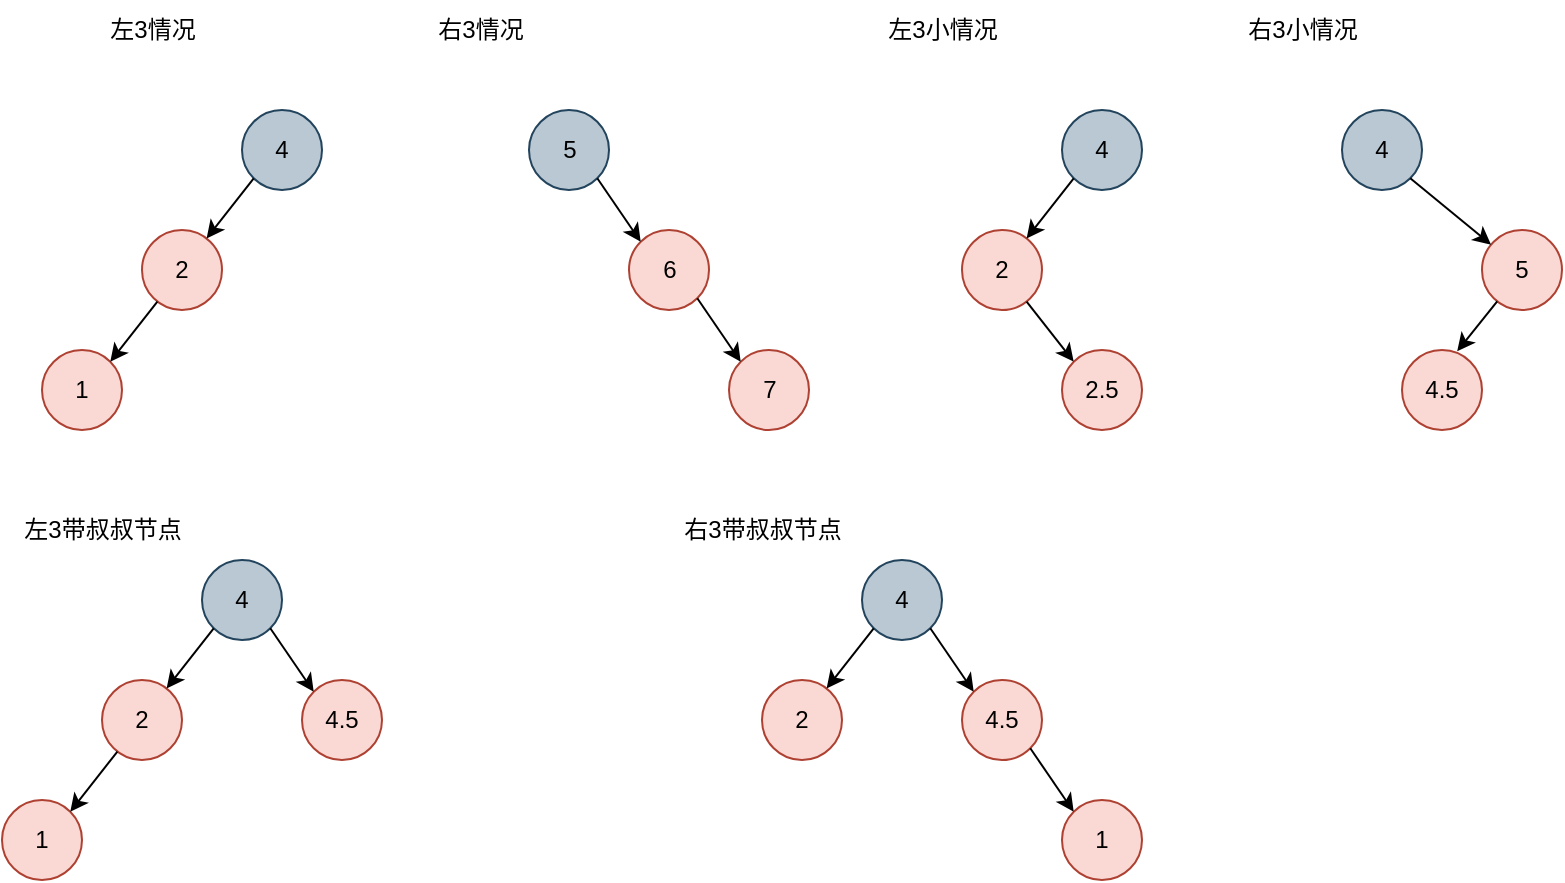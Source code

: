 <mxfile version="20.8.23" type="github">
  <diagram name="第 1 页" id="yHGqQeFRmc9Kj9ZrsHsq">
    <mxGraphModel dx="944" dy="568" grid="1" gridSize="10" guides="1" tooltips="1" connect="1" arrows="1" fold="1" page="1" pageScale="1" pageWidth="827" pageHeight="1169" math="0" shadow="0">
      <root>
        <mxCell id="0" />
        <mxCell id="1" parent="0" />
        <mxCell id="7FRvukNz8RzcdHfqFW1u-4" value="4" style="ellipse;whiteSpace=wrap;html=1;aspect=fixed;fillColor=#bac8d3;strokeColor=#23445d;" vertex="1" parent="1">
          <mxGeometry x="130" y="165" width="40" height="40" as="geometry" />
        </mxCell>
        <mxCell id="7FRvukNz8RzcdHfqFW1u-18" value="2" style="ellipse;whiteSpace=wrap;html=1;aspect=fixed;fillColor=#fad9d5;strokeColor=#ae4132;" vertex="1" parent="1">
          <mxGeometry x="80" y="225" width="40" height="40" as="geometry" />
        </mxCell>
        <mxCell id="7FRvukNz8RzcdHfqFW1u-19" value="1" style="ellipse;whiteSpace=wrap;html=1;aspect=fixed;fillColor=#fad9d5;strokeColor=#ae4132;" vertex="1" parent="1">
          <mxGeometry x="30" y="285" width="40" height="40" as="geometry" />
        </mxCell>
        <mxCell id="7FRvukNz8RzcdHfqFW1u-20" value="" style="endArrow=classic;html=1;rounded=0;exitX=0;exitY=1;exitDx=0;exitDy=0;" edge="1" parent="1" source="7FRvukNz8RzcdHfqFW1u-4" target="7FRvukNz8RzcdHfqFW1u-18">
          <mxGeometry width="50" height="50" relative="1" as="geometry">
            <mxPoint x="130" y="215" as="sourcePoint" />
            <mxPoint x="140" y="285" as="targetPoint" />
          </mxGeometry>
        </mxCell>
        <mxCell id="7FRvukNz8RzcdHfqFW1u-22" value="" style="endArrow=classic;html=1;rounded=0;entryX=1;entryY=0;entryDx=0;entryDy=0;" edge="1" parent="1" source="7FRvukNz8RzcdHfqFW1u-18" target="7FRvukNz8RzcdHfqFW1u-19">
          <mxGeometry width="50" height="50" relative="1" as="geometry">
            <mxPoint x="150" y="325" as="sourcePoint" />
            <mxPoint x="122" y="239" as="targetPoint" />
          </mxGeometry>
        </mxCell>
        <mxCell id="7FRvukNz8RzcdHfqFW1u-23" value="左3情况" style="text;html=1;align=center;verticalAlign=middle;resizable=0;points=[];autosize=1;strokeColor=none;fillColor=none;" vertex="1" parent="1">
          <mxGeometry x="50" y="110" width="70" height="30" as="geometry" />
        </mxCell>
        <mxCell id="7FRvukNz8RzcdHfqFW1u-24" value="右3情况" style="text;html=1;align=center;verticalAlign=middle;resizable=0;points=[];autosize=1;strokeColor=none;fillColor=none;" vertex="1" parent="1">
          <mxGeometry x="213.5" y="110" width="70" height="30" as="geometry" />
        </mxCell>
        <mxCell id="7FRvukNz8RzcdHfqFW1u-26" value="5" style="ellipse;whiteSpace=wrap;html=1;aspect=fixed;fillColor=#bac8d3;strokeColor=#23445d;" vertex="1" parent="1">
          <mxGeometry x="273.5" y="165" width="40" height="40" as="geometry" />
        </mxCell>
        <mxCell id="7FRvukNz8RzcdHfqFW1u-27" value="7" style="ellipse;whiteSpace=wrap;html=1;aspect=fixed;fillColor=#fad9d5;strokeColor=#ae4132;" vertex="1" parent="1">
          <mxGeometry x="373.5" y="285" width="40" height="40" as="geometry" />
        </mxCell>
        <mxCell id="7FRvukNz8RzcdHfqFW1u-28" value="6" style="ellipse;whiteSpace=wrap;html=1;aspect=fixed;fillColor=#fad9d5;strokeColor=#ae4132;" vertex="1" parent="1">
          <mxGeometry x="323.5" y="225" width="40" height="40" as="geometry" />
        </mxCell>
        <mxCell id="7FRvukNz8RzcdHfqFW1u-29" value="" style="endArrow=classic;html=1;rounded=0;entryX=0;entryY=0;entryDx=0;entryDy=0;exitX=1;exitY=1;exitDx=0;exitDy=0;" edge="1" parent="1" source="7FRvukNz8RzcdHfqFW1u-26" target="7FRvukNz8RzcdHfqFW1u-28">
          <mxGeometry width="50" height="50" relative="1" as="geometry">
            <mxPoint x="298.5" y="200" as="sourcePoint" />
            <mxPoint x="70.5" y="229" as="targetPoint" />
          </mxGeometry>
        </mxCell>
        <mxCell id="7FRvukNz8RzcdHfqFW1u-31" value="" style="endArrow=classic;html=1;rounded=0;entryX=0;entryY=0;entryDx=0;entryDy=0;exitX=1;exitY=1;exitDx=0;exitDy=0;" edge="1" parent="1" source="7FRvukNz8RzcdHfqFW1u-28" target="7FRvukNz8RzcdHfqFW1u-27">
          <mxGeometry width="50" height="50" relative="1" as="geometry">
            <mxPoint x="258.5" y="320" as="sourcePoint" />
            <mxPoint x="308.5" y="270" as="targetPoint" />
          </mxGeometry>
        </mxCell>
        <mxCell id="7FRvukNz8RzcdHfqFW1u-32" value="左3带叔叔节点" style="text;html=1;align=center;verticalAlign=middle;resizable=0;points=[];autosize=1;strokeColor=none;fillColor=none;" vertex="1" parent="1">
          <mxGeometry x="10" y="360" width="100" height="30" as="geometry" />
        </mxCell>
        <mxCell id="7FRvukNz8RzcdHfqFW1u-33" value="4" style="ellipse;whiteSpace=wrap;html=1;aspect=fixed;fillColor=#bac8d3;strokeColor=#23445d;" vertex="1" parent="1">
          <mxGeometry x="110" y="390" width="40" height="40" as="geometry" />
        </mxCell>
        <mxCell id="7FRvukNz8RzcdHfqFW1u-34" value="2" style="ellipse;whiteSpace=wrap;html=1;aspect=fixed;fillColor=#fad9d5;strokeColor=#ae4132;" vertex="1" parent="1">
          <mxGeometry x="60" y="450" width="40" height="40" as="geometry" />
        </mxCell>
        <mxCell id="7FRvukNz8RzcdHfqFW1u-35" value="1" style="ellipse;whiteSpace=wrap;html=1;aspect=fixed;fillColor=#fad9d5;strokeColor=#ae4132;" vertex="1" parent="1">
          <mxGeometry x="10" y="510" width="40" height="40" as="geometry" />
        </mxCell>
        <mxCell id="7FRvukNz8RzcdHfqFW1u-36" value="" style="endArrow=classic;html=1;rounded=0;exitX=0;exitY=1;exitDx=0;exitDy=0;" edge="1" parent="1" source="7FRvukNz8RzcdHfqFW1u-33" target="7FRvukNz8RzcdHfqFW1u-34">
          <mxGeometry width="50" height="50" relative="1" as="geometry">
            <mxPoint x="110" y="440" as="sourcePoint" />
            <mxPoint x="120" y="510" as="targetPoint" />
          </mxGeometry>
        </mxCell>
        <mxCell id="7FRvukNz8RzcdHfqFW1u-37" value="" style="endArrow=classic;html=1;rounded=0;entryX=1;entryY=0;entryDx=0;entryDy=0;" edge="1" parent="1" source="7FRvukNz8RzcdHfqFW1u-34" target="7FRvukNz8RzcdHfqFW1u-35">
          <mxGeometry width="50" height="50" relative="1" as="geometry">
            <mxPoint x="130" y="550" as="sourcePoint" />
            <mxPoint x="102" y="464" as="targetPoint" />
          </mxGeometry>
        </mxCell>
        <mxCell id="7FRvukNz8RzcdHfqFW1u-38" value="4.5" style="ellipse;whiteSpace=wrap;html=1;aspect=fixed;fillColor=#fad9d5;strokeColor=#ae4132;" vertex="1" parent="1">
          <mxGeometry x="160" y="450" width="40" height="40" as="geometry" />
        </mxCell>
        <mxCell id="7FRvukNz8RzcdHfqFW1u-39" value="" style="endArrow=classic;html=1;rounded=0;exitX=1;exitY=1;exitDx=0;exitDy=0;entryX=0;entryY=0;entryDx=0;entryDy=0;" edge="1" parent="1" source="7FRvukNz8RzcdHfqFW1u-33" target="7FRvukNz8RzcdHfqFW1u-38">
          <mxGeometry width="50" height="50" relative="1" as="geometry">
            <mxPoint x="340" y="460" as="sourcePoint" />
            <mxPoint x="390" y="410" as="targetPoint" />
          </mxGeometry>
        </mxCell>
        <mxCell id="7FRvukNz8RzcdHfqFW1u-40" value="右3带叔叔节点" style="text;html=1;align=center;verticalAlign=middle;resizable=0;points=[];autosize=1;strokeColor=none;fillColor=none;" vertex="1" parent="1">
          <mxGeometry x="340" y="360" width="100" height="30" as="geometry" />
        </mxCell>
        <mxCell id="7FRvukNz8RzcdHfqFW1u-41" value="4" style="ellipse;whiteSpace=wrap;html=1;aspect=fixed;fillColor=#bac8d3;strokeColor=#23445d;" vertex="1" parent="1">
          <mxGeometry x="440" y="390" width="40" height="40" as="geometry" />
        </mxCell>
        <mxCell id="7FRvukNz8RzcdHfqFW1u-42" value="2" style="ellipse;whiteSpace=wrap;html=1;aspect=fixed;fillColor=#fad9d5;strokeColor=#ae4132;" vertex="1" parent="1">
          <mxGeometry x="390" y="450" width="40" height="40" as="geometry" />
        </mxCell>
        <mxCell id="7FRvukNz8RzcdHfqFW1u-43" value="1" style="ellipse;whiteSpace=wrap;html=1;aspect=fixed;fillColor=#fad9d5;strokeColor=#ae4132;" vertex="1" parent="1">
          <mxGeometry x="540" y="510" width="40" height="40" as="geometry" />
        </mxCell>
        <mxCell id="7FRvukNz8RzcdHfqFW1u-44" value="" style="endArrow=classic;html=1;rounded=0;exitX=0;exitY=1;exitDx=0;exitDy=0;" edge="1" parent="1" source="7FRvukNz8RzcdHfqFW1u-41" target="7FRvukNz8RzcdHfqFW1u-42">
          <mxGeometry width="50" height="50" relative="1" as="geometry">
            <mxPoint x="440" y="440" as="sourcePoint" />
            <mxPoint x="450" y="510" as="targetPoint" />
          </mxGeometry>
        </mxCell>
        <mxCell id="7FRvukNz8RzcdHfqFW1u-46" value="4.5" style="ellipse;whiteSpace=wrap;html=1;aspect=fixed;fillColor=#fad9d5;strokeColor=#ae4132;" vertex="1" parent="1">
          <mxGeometry x="490" y="450" width="40" height="40" as="geometry" />
        </mxCell>
        <mxCell id="7FRvukNz8RzcdHfqFW1u-47" value="" style="endArrow=classic;html=1;rounded=0;exitX=1;exitY=1;exitDx=0;exitDy=0;entryX=0;entryY=0;entryDx=0;entryDy=0;" edge="1" parent="1" source="7FRvukNz8RzcdHfqFW1u-41" target="7FRvukNz8RzcdHfqFW1u-46">
          <mxGeometry width="50" height="50" relative="1" as="geometry">
            <mxPoint x="670" y="460" as="sourcePoint" />
            <mxPoint x="720" y="410" as="targetPoint" />
          </mxGeometry>
        </mxCell>
        <mxCell id="7FRvukNz8RzcdHfqFW1u-48" value="" style="endArrow=classic;html=1;rounded=0;entryX=0;entryY=0;entryDx=0;entryDy=0;exitX=1;exitY=1;exitDx=0;exitDy=0;" edge="1" parent="1" source="7FRvukNz8RzcdHfqFW1u-46" target="7FRvukNz8RzcdHfqFW1u-43">
          <mxGeometry width="50" height="50" relative="1" as="geometry">
            <mxPoint x="340" y="460" as="sourcePoint" />
            <mxPoint x="390" y="410" as="targetPoint" />
          </mxGeometry>
        </mxCell>
        <mxCell id="7FRvukNz8RzcdHfqFW1u-49" value="4" style="ellipse;whiteSpace=wrap;html=1;aspect=fixed;fillColor=#bac8d3;strokeColor=#23445d;" vertex="1" parent="1">
          <mxGeometry x="540" y="165" width="40" height="40" as="geometry" />
        </mxCell>
        <mxCell id="7FRvukNz8RzcdHfqFW1u-50" value="2" style="ellipse;whiteSpace=wrap;html=1;aspect=fixed;fillColor=#fad9d5;strokeColor=#ae4132;" vertex="1" parent="1">
          <mxGeometry x="490" y="225" width="40" height="40" as="geometry" />
        </mxCell>
        <mxCell id="7FRvukNz8RzcdHfqFW1u-51" value="2.5" style="ellipse;whiteSpace=wrap;html=1;aspect=fixed;fillColor=#fad9d5;strokeColor=#ae4132;" vertex="1" parent="1">
          <mxGeometry x="540" y="285" width="40" height="40" as="geometry" />
        </mxCell>
        <mxCell id="7FRvukNz8RzcdHfqFW1u-52" value="" style="endArrow=classic;html=1;rounded=0;exitX=0;exitY=1;exitDx=0;exitDy=0;" edge="1" parent="1" source="7FRvukNz8RzcdHfqFW1u-49" target="7FRvukNz8RzcdHfqFW1u-50">
          <mxGeometry width="50" height="50" relative="1" as="geometry">
            <mxPoint x="540" y="215" as="sourcePoint" />
            <mxPoint x="550" y="285" as="targetPoint" />
          </mxGeometry>
        </mxCell>
        <mxCell id="7FRvukNz8RzcdHfqFW1u-53" value="" style="endArrow=classic;html=1;rounded=0;entryX=0;entryY=0;entryDx=0;entryDy=0;" edge="1" parent="1" source="7FRvukNz8RzcdHfqFW1u-50" target="7FRvukNz8RzcdHfqFW1u-51">
          <mxGeometry width="50" height="50" relative="1" as="geometry">
            <mxPoint x="560" y="325" as="sourcePoint" />
            <mxPoint x="532" y="239" as="targetPoint" />
          </mxGeometry>
        </mxCell>
        <mxCell id="7FRvukNz8RzcdHfqFW1u-54" value="左3小情况" style="text;html=1;align=center;verticalAlign=middle;resizable=0;points=[];autosize=1;strokeColor=none;fillColor=none;" vertex="1" parent="1">
          <mxGeometry x="440" y="110" width="80" height="30" as="geometry" />
        </mxCell>
        <mxCell id="7FRvukNz8RzcdHfqFW1u-55" value="4" style="ellipse;whiteSpace=wrap;html=1;aspect=fixed;fillColor=#bac8d3;strokeColor=#23445d;" vertex="1" parent="1">
          <mxGeometry x="680" y="165" width="40" height="40" as="geometry" />
        </mxCell>
        <mxCell id="7FRvukNz8RzcdHfqFW1u-56" value="5" style="ellipse;whiteSpace=wrap;html=1;aspect=fixed;fillColor=#fad9d5;strokeColor=#ae4132;" vertex="1" parent="1">
          <mxGeometry x="750" y="225" width="40" height="40" as="geometry" />
        </mxCell>
        <mxCell id="7FRvukNz8RzcdHfqFW1u-57" value="4.5" style="ellipse;whiteSpace=wrap;html=1;aspect=fixed;fillColor=#fad9d5;strokeColor=#ae4132;" vertex="1" parent="1">
          <mxGeometry x="710" y="285" width="40" height="40" as="geometry" />
        </mxCell>
        <mxCell id="7FRvukNz8RzcdHfqFW1u-58" value="" style="endArrow=classic;html=1;rounded=0;exitX=1;exitY=1;exitDx=0;exitDy=0;" edge="1" parent="1" source="7FRvukNz8RzcdHfqFW1u-55" target="7FRvukNz8RzcdHfqFW1u-56">
          <mxGeometry width="50" height="50" relative="1" as="geometry">
            <mxPoint x="720" y="200" as="sourcePoint" />
            <mxPoint x="690" y="285" as="targetPoint" />
          </mxGeometry>
        </mxCell>
        <mxCell id="7FRvukNz8RzcdHfqFW1u-59" value="" style="endArrow=classic;html=1;rounded=0;entryX=0.69;entryY=0.015;entryDx=0;entryDy=0;entryPerimeter=0;" edge="1" parent="1" source="7FRvukNz8RzcdHfqFW1u-56" target="7FRvukNz8RzcdHfqFW1u-57">
          <mxGeometry width="50" height="50" relative="1" as="geometry">
            <mxPoint x="700" y="325" as="sourcePoint" />
            <mxPoint x="672" y="239" as="targetPoint" />
          </mxGeometry>
        </mxCell>
        <mxCell id="7FRvukNz8RzcdHfqFW1u-60" value="右3小情况" style="text;html=1;align=center;verticalAlign=middle;resizable=0;points=[];autosize=1;strokeColor=none;fillColor=none;" vertex="1" parent="1">
          <mxGeometry x="620" y="110" width="80" height="30" as="geometry" />
        </mxCell>
      </root>
    </mxGraphModel>
  </diagram>
</mxfile>
